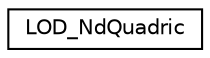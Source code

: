 digraph G
{
  edge [fontname="Helvetica",fontsize="10",labelfontname="Helvetica",labelfontsize="10"];
  node [fontname="Helvetica",fontsize="10",shape=record];
  rankdir=LR;
  Node1 [label="LOD_NdQuadric",height=0.2,width=0.4,color="black", fillcolor="white", style="filled",URL="$d6/d26/classLOD__NdQuadric.html"];
}
